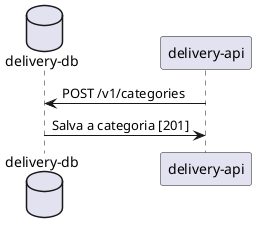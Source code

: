 @startuml Fluxo de criação da categoria
database "delivery-db"
"delivery-api" -> "delivery-db" : POST /v1/categories
"delivery-db"  -> "delivery-api" : Salva a categoria [201]
@enduml